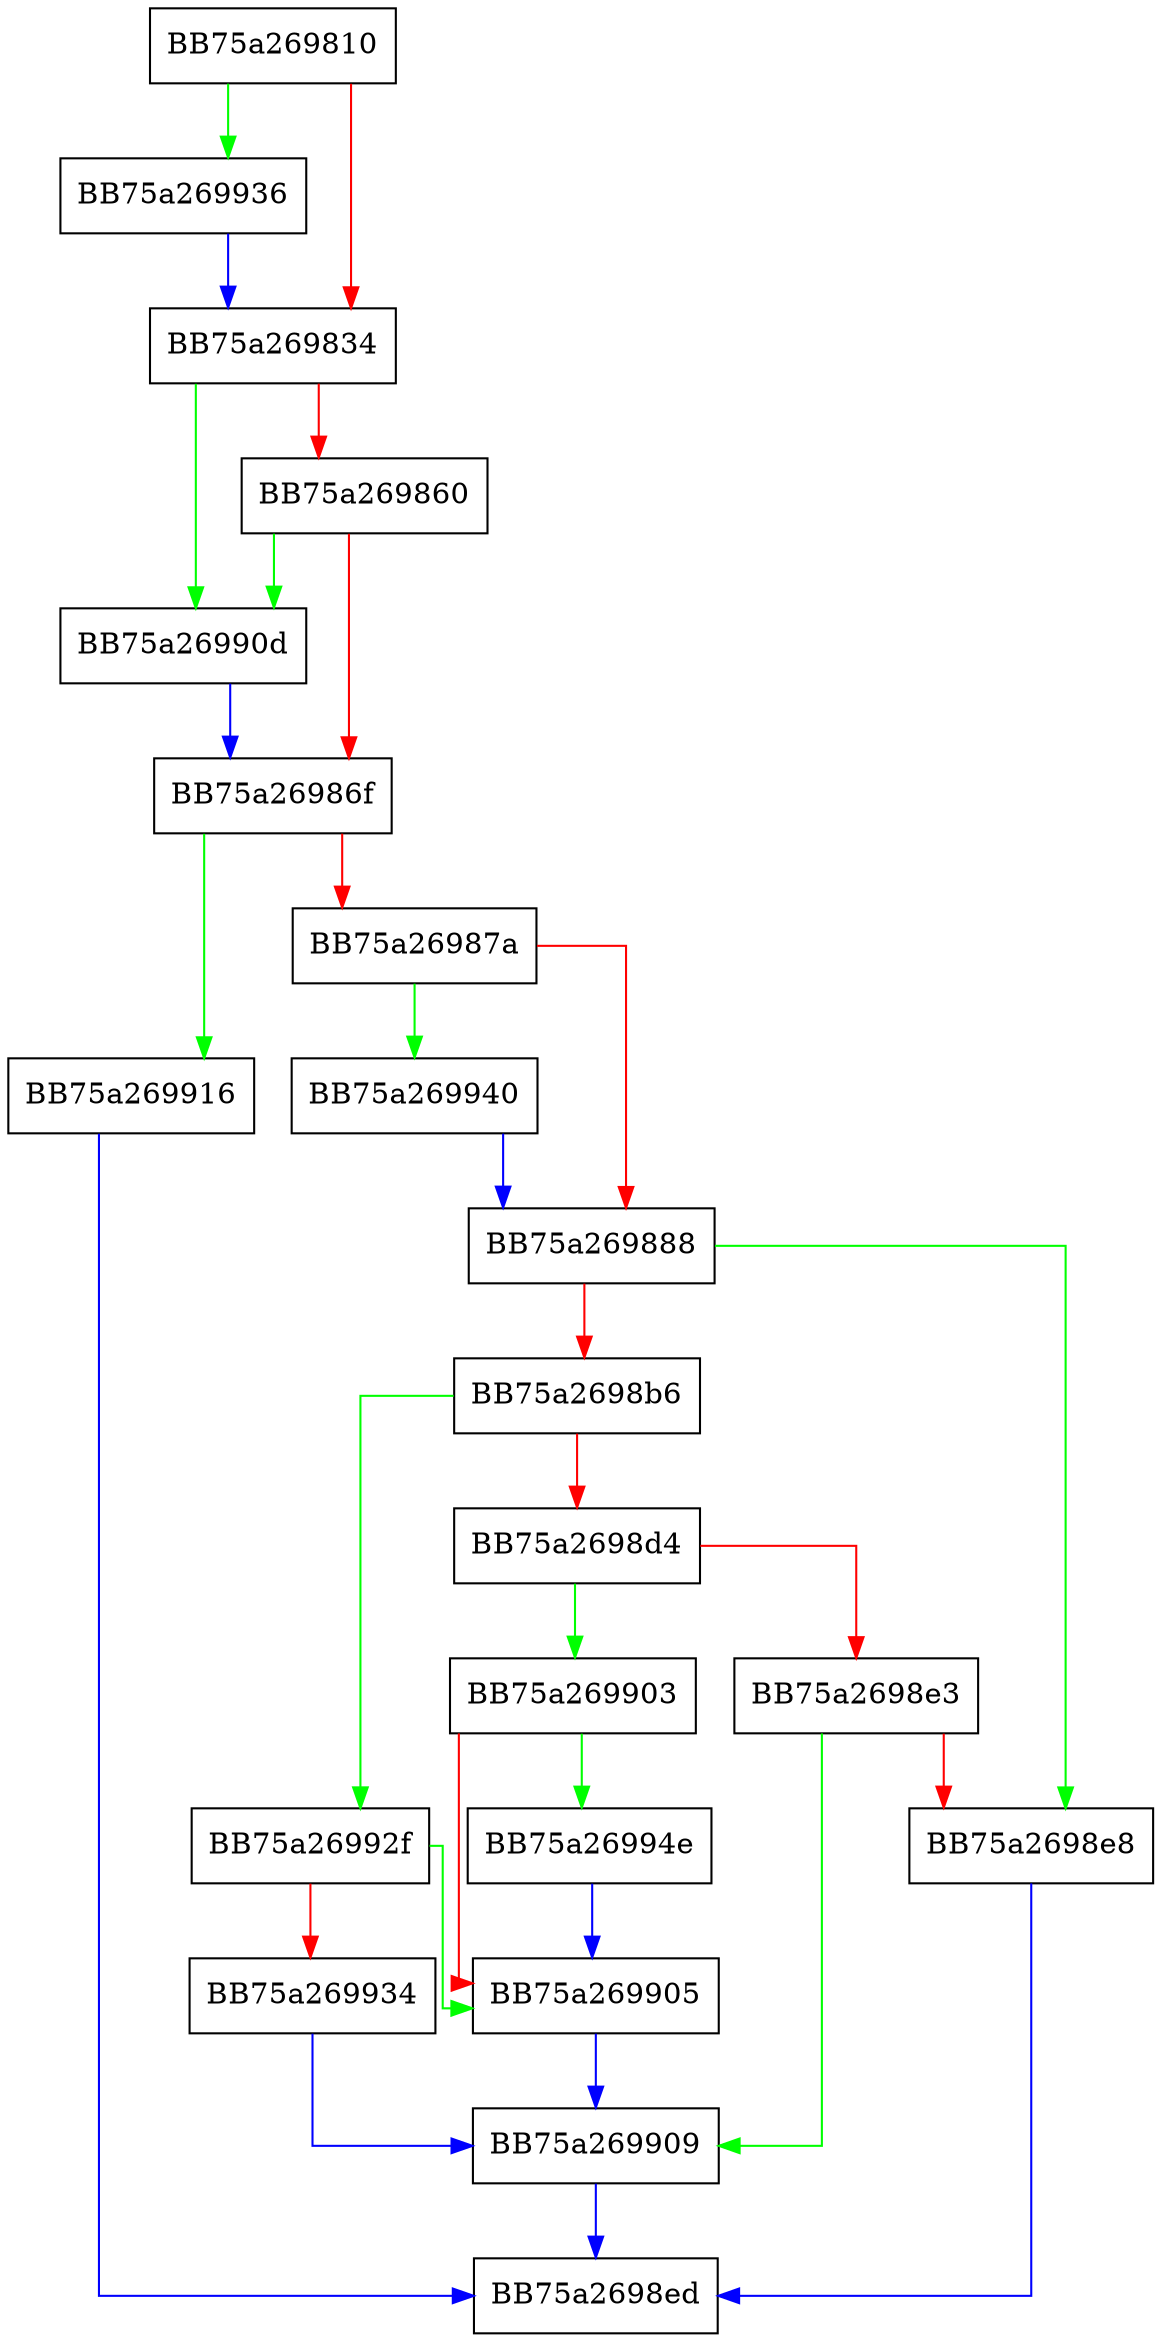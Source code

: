 digraph fill {
  node [shape="box"];
  graph [splines=ortho];
  BB75a269810 -> BB75a269936 [color="green"];
  BB75a269810 -> BB75a269834 [color="red"];
  BB75a269834 -> BB75a26990d [color="green"];
  BB75a269834 -> BB75a269860 [color="red"];
  BB75a269860 -> BB75a26990d [color="green"];
  BB75a269860 -> BB75a26986f [color="red"];
  BB75a26986f -> BB75a269916 [color="green"];
  BB75a26986f -> BB75a26987a [color="red"];
  BB75a26987a -> BB75a269940 [color="green"];
  BB75a26987a -> BB75a269888 [color="red"];
  BB75a269888 -> BB75a2698e8 [color="green"];
  BB75a269888 -> BB75a2698b6 [color="red"];
  BB75a2698b6 -> BB75a26992f [color="green"];
  BB75a2698b6 -> BB75a2698d4 [color="red"];
  BB75a2698d4 -> BB75a269903 [color="green"];
  BB75a2698d4 -> BB75a2698e3 [color="red"];
  BB75a2698e3 -> BB75a269909 [color="green"];
  BB75a2698e3 -> BB75a2698e8 [color="red"];
  BB75a2698e8 -> BB75a2698ed [color="blue"];
  BB75a269903 -> BB75a26994e [color="green"];
  BB75a269903 -> BB75a269905 [color="red"];
  BB75a269905 -> BB75a269909 [color="blue"];
  BB75a269909 -> BB75a2698ed [color="blue"];
  BB75a26990d -> BB75a26986f [color="blue"];
  BB75a269916 -> BB75a2698ed [color="blue"];
  BB75a26992f -> BB75a269905 [color="green"];
  BB75a26992f -> BB75a269934 [color="red"];
  BB75a269934 -> BB75a269909 [color="blue"];
  BB75a269936 -> BB75a269834 [color="blue"];
  BB75a269940 -> BB75a269888 [color="blue"];
  BB75a26994e -> BB75a269905 [color="blue"];
}